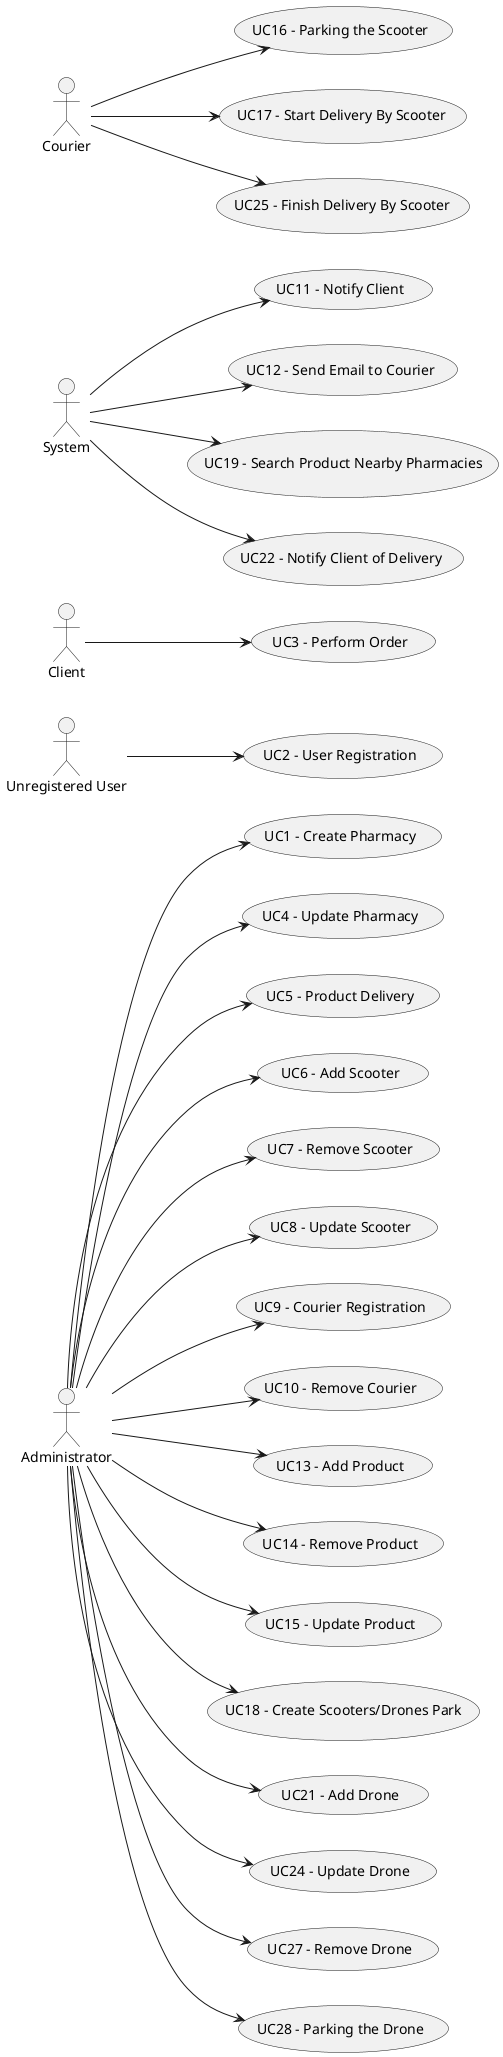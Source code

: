 @startuml

usecase UC1 as "UC1 - Create Pharmacy"
usecase UC2 as "UC2 - User Registration"
usecase UC3 as "UC3 - Perform Order"
usecase UC4 as "UC4 - Update Pharmacy"
usecase UC5 as "UC5 - Product Delivery"
usecase UC6 as "UC6 - Add Scooter"
usecase UC7 as "UC7 - Remove Scooter"
usecase UC8 as "UC8 - Update Scooter"
usecase UC9 as "UC9 - Courier Registration"
usecase UC10 as "UC10 - Remove Courier"
usecase UC11 as "UC11 - Notify Client"
usecase UC12 as "UC12 - Send Email to Courier"
usecase UC13 as "UC13 - Add Product"
usecase UC14 as "UC14 - Remove Product"
usecase UC15 as "UC15 - Update Product"
usecase UC16 as "UC16 - Parking the Scooter"
usecase UC17 as "UC17 - Start Delivery By Scooter"
usecase UC18 as "UC18 - Create Scooters/Drones Park"
usecase UC19 as "UC19 - Search Product Nearby Pharmacies"
usecase UC21 as "UC21 - Add Drone"
usecase UC22 as "UC22 - Notify Client of Delivery"
usecase UC24 as "UC24 - Update Drone"
usecase UC25 as "UC25 - Finish Delivery By Scooter"
usecase UC27 as "UC27 - Remove Drone"
usecase UC28 as "UC28 - Parking the Drone"

actor "Administrator" as ADM
actor "Unregistered User" as NUSER
actor "Client" as CLI
actor "Courier" as COU
actor "System" as SYS

left to right direction

ADM -->(UC1)
ADM -->(UC4)
ADM -->(UC5)
ADM -->(UC6)
ADM -->(UC7)
ADM -->(UC8)
ADM -->(UC9)
ADM -->(UC10)
ADM -->(UC13)
ADM -->(UC14)
ADM -->(UC15)
ADM -->(UC18)
ADM -->(UC21)
ADM -->(UC24)
ADM -->(UC27)
ADM -->(UC28)


NUSER -->(UC2)

CLI -->(UC3)

COU -->(UC16)
COU -->(UC17)
COU -->(UC25)

SYS -->(UC11)
SYS -->(UC12)
SYS -->(UC19)
SYS -->(UC22)

@enduml
